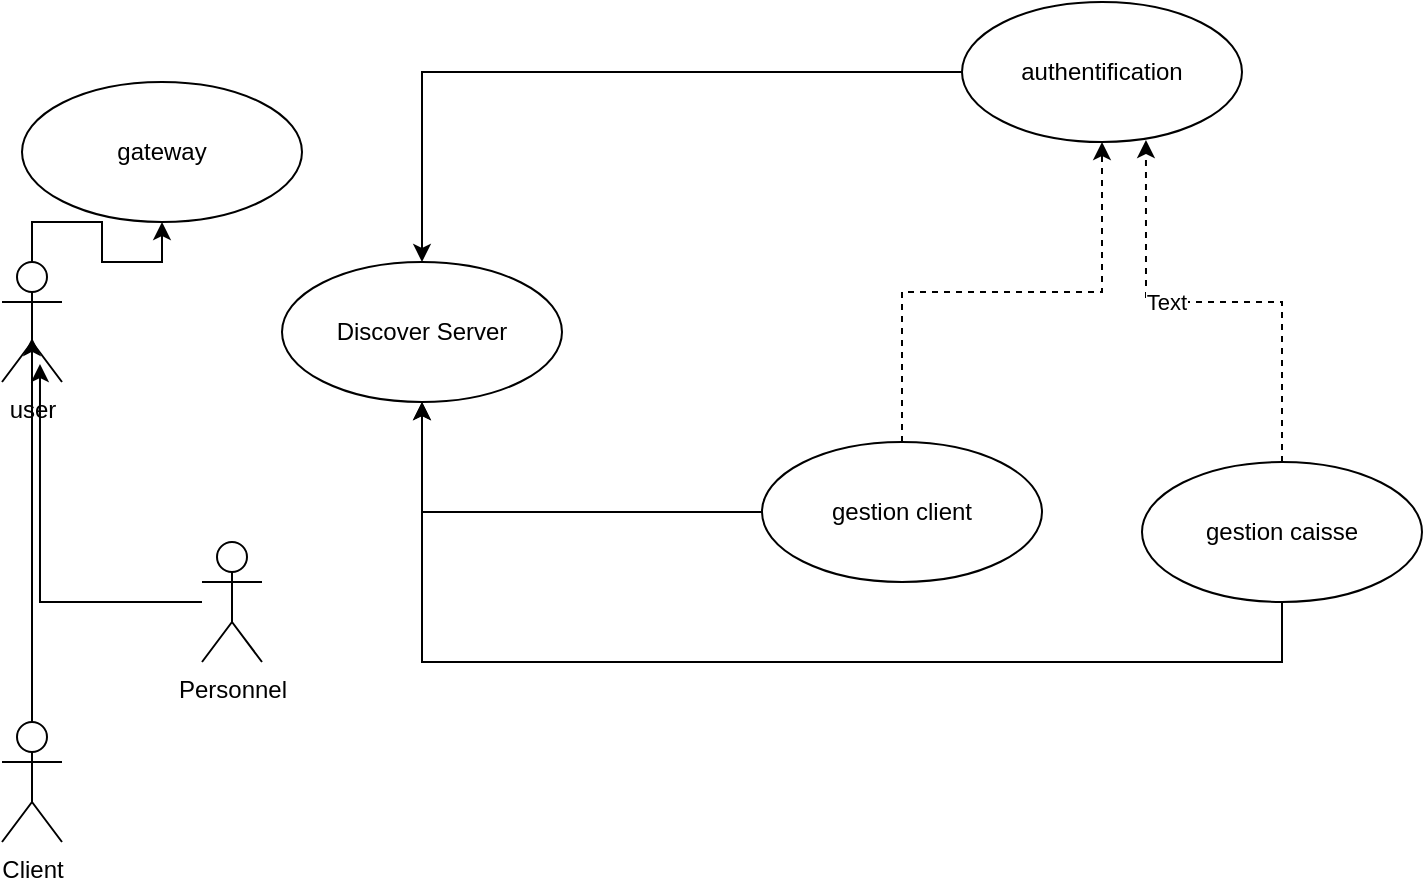 <mxfile version="17.2.4" type="github">
  <diagram id="m1ElA-dfQS3xDEBIGQRB" name="Page-1">
    <mxGraphModel dx="1102" dy="614" grid="1" gridSize="10" guides="1" tooltips="1" connect="1" arrows="1" fold="1" page="1" pageScale="1" pageWidth="827" pageHeight="1169" math="0" shadow="0">
      <root>
        <mxCell id="0" />
        <mxCell id="1" parent="0" />
        <mxCell id="gUbsX2M8SGna9oReXqhL-6" style="edgeStyle=orthogonalEdgeStyle;rounded=0;orthogonalLoop=1;jettySize=auto;html=1;dashed=1;" parent="1" source="gUbsX2M8SGna9oReXqhL-1" target="gUbsX2M8SGna9oReXqhL-4" edge="1">
          <mxGeometry relative="1" as="geometry" />
        </mxCell>
        <mxCell id="1EjXDYqFARDzaAXDl-MR-5" style="edgeStyle=orthogonalEdgeStyle;rounded=0;orthogonalLoop=1;jettySize=auto;html=1;" parent="1" source="gUbsX2M8SGna9oReXqhL-1" target="1EjXDYqFARDzaAXDl-MR-1" edge="1">
          <mxGeometry relative="1" as="geometry">
            <mxPoint x="240" y="240" as="targetPoint" />
          </mxGeometry>
        </mxCell>
        <mxCell id="gUbsX2M8SGna9oReXqhL-1" value="gestion client" style="ellipse;whiteSpace=wrap;html=1;" parent="1" vertex="1">
          <mxGeometry x="400" y="250" width="140" height="70" as="geometry" />
        </mxCell>
        <mxCell id="gUbsX2M8SGna9oReXqhL-7" style="edgeStyle=orthogonalEdgeStyle;rounded=0;orthogonalLoop=1;jettySize=auto;html=1;entryX=0.657;entryY=0.986;entryDx=0;entryDy=0;entryPerimeter=0;dashed=1;" parent="1" source="gUbsX2M8SGna9oReXqhL-2" target="gUbsX2M8SGna9oReXqhL-4" edge="1">
          <mxGeometry relative="1" as="geometry" />
        </mxCell>
        <mxCell id="1EjXDYqFARDzaAXDl-MR-7" value="Text" style="edgeLabel;html=1;align=center;verticalAlign=middle;resizable=0;points=[];" parent="gUbsX2M8SGna9oReXqhL-7" vertex="1" connectable="0">
          <mxGeometry x="0.205" relative="1" as="geometry">
            <mxPoint as="offset" />
          </mxGeometry>
        </mxCell>
        <mxCell id="1EjXDYqFARDzaAXDl-MR-6" style="edgeStyle=orthogonalEdgeStyle;rounded=0;orthogonalLoop=1;jettySize=auto;html=1;" parent="1" source="gUbsX2M8SGna9oReXqhL-2" target="1EjXDYqFARDzaAXDl-MR-1" edge="1">
          <mxGeometry relative="1" as="geometry">
            <Array as="points">
              <mxPoint x="660" y="360" />
              <mxPoint x="230" y="360" />
            </Array>
          </mxGeometry>
        </mxCell>
        <mxCell id="gUbsX2M8SGna9oReXqhL-2" value="gestion caisse" style="ellipse;whiteSpace=wrap;html=1;" parent="1" vertex="1">
          <mxGeometry x="590" y="260" width="140" height="70" as="geometry" />
        </mxCell>
        <mxCell id="eUMmYXa2LupfcwzhRCpc-16" style="edgeStyle=orthogonalEdgeStyle;rounded=0;orthogonalLoop=1;jettySize=auto;html=1;" edge="1" parent="1" source="gUbsX2M8SGna9oReXqhL-3" target="eUMmYXa2LupfcwzhRCpc-15">
          <mxGeometry relative="1" as="geometry" />
        </mxCell>
        <mxCell id="gUbsX2M8SGna9oReXqhL-3" value="user&lt;br&gt;" style="shape=umlActor;verticalLabelPosition=bottom;verticalAlign=top;html=1;" parent="1" vertex="1">
          <mxGeometry x="20" y="160" width="30" height="60" as="geometry" />
        </mxCell>
        <mxCell id="1EjXDYqFARDzaAXDl-MR-8" style="edgeStyle=orthogonalEdgeStyle;rounded=0;orthogonalLoop=1;jettySize=auto;html=1;" parent="1" source="gUbsX2M8SGna9oReXqhL-4" target="1EjXDYqFARDzaAXDl-MR-1" edge="1">
          <mxGeometry relative="1" as="geometry" />
        </mxCell>
        <mxCell id="gUbsX2M8SGna9oReXqhL-4" value="authentification" style="ellipse;whiteSpace=wrap;html=1;" parent="1" vertex="1">
          <mxGeometry x="500" y="30" width="140" height="70" as="geometry" />
        </mxCell>
        <mxCell id="1EjXDYqFARDzaAXDl-MR-1" value="Discover Server&lt;br&gt;" style="ellipse;whiteSpace=wrap;html=1;" parent="1" vertex="1">
          <mxGeometry x="160" y="160" width="140" height="70" as="geometry" />
        </mxCell>
        <mxCell id="eUMmYXa2LupfcwzhRCpc-8" style="edgeStyle=orthogonalEdgeStyle;rounded=0;orthogonalLoop=1;jettySize=auto;html=1;entryX=0.5;entryY=0.633;entryDx=0;entryDy=0;entryPerimeter=0;" edge="1" parent="1" source="eUMmYXa2LupfcwzhRCpc-1" target="gUbsX2M8SGna9oReXqhL-3">
          <mxGeometry relative="1" as="geometry" />
        </mxCell>
        <mxCell id="eUMmYXa2LupfcwzhRCpc-1" value="Client" style="shape=umlActor;verticalLabelPosition=bottom;verticalAlign=top;html=1;" vertex="1" parent="1">
          <mxGeometry x="20" y="390" width="30" height="60" as="geometry" />
        </mxCell>
        <mxCell id="eUMmYXa2LupfcwzhRCpc-7" style="edgeStyle=orthogonalEdgeStyle;rounded=0;orthogonalLoop=1;jettySize=auto;html=1;entryX=0.633;entryY=0.85;entryDx=0;entryDy=0;entryPerimeter=0;" edge="1" parent="1" source="eUMmYXa2LupfcwzhRCpc-5" target="gUbsX2M8SGna9oReXqhL-3">
          <mxGeometry relative="1" as="geometry" />
        </mxCell>
        <mxCell id="eUMmYXa2LupfcwzhRCpc-5" value="Personnel" style="shape=umlActor;verticalLabelPosition=bottom;verticalAlign=top;html=1;outlineConnect=0;" vertex="1" parent="1">
          <mxGeometry x="120" y="300" width="30" height="60" as="geometry" />
        </mxCell>
        <mxCell id="eUMmYXa2LupfcwzhRCpc-15" value="gateway" style="ellipse;whiteSpace=wrap;html=1;" vertex="1" parent="1">
          <mxGeometry x="30" y="70" width="140" height="70" as="geometry" />
        </mxCell>
      </root>
    </mxGraphModel>
  </diagram>
</mxfile>
